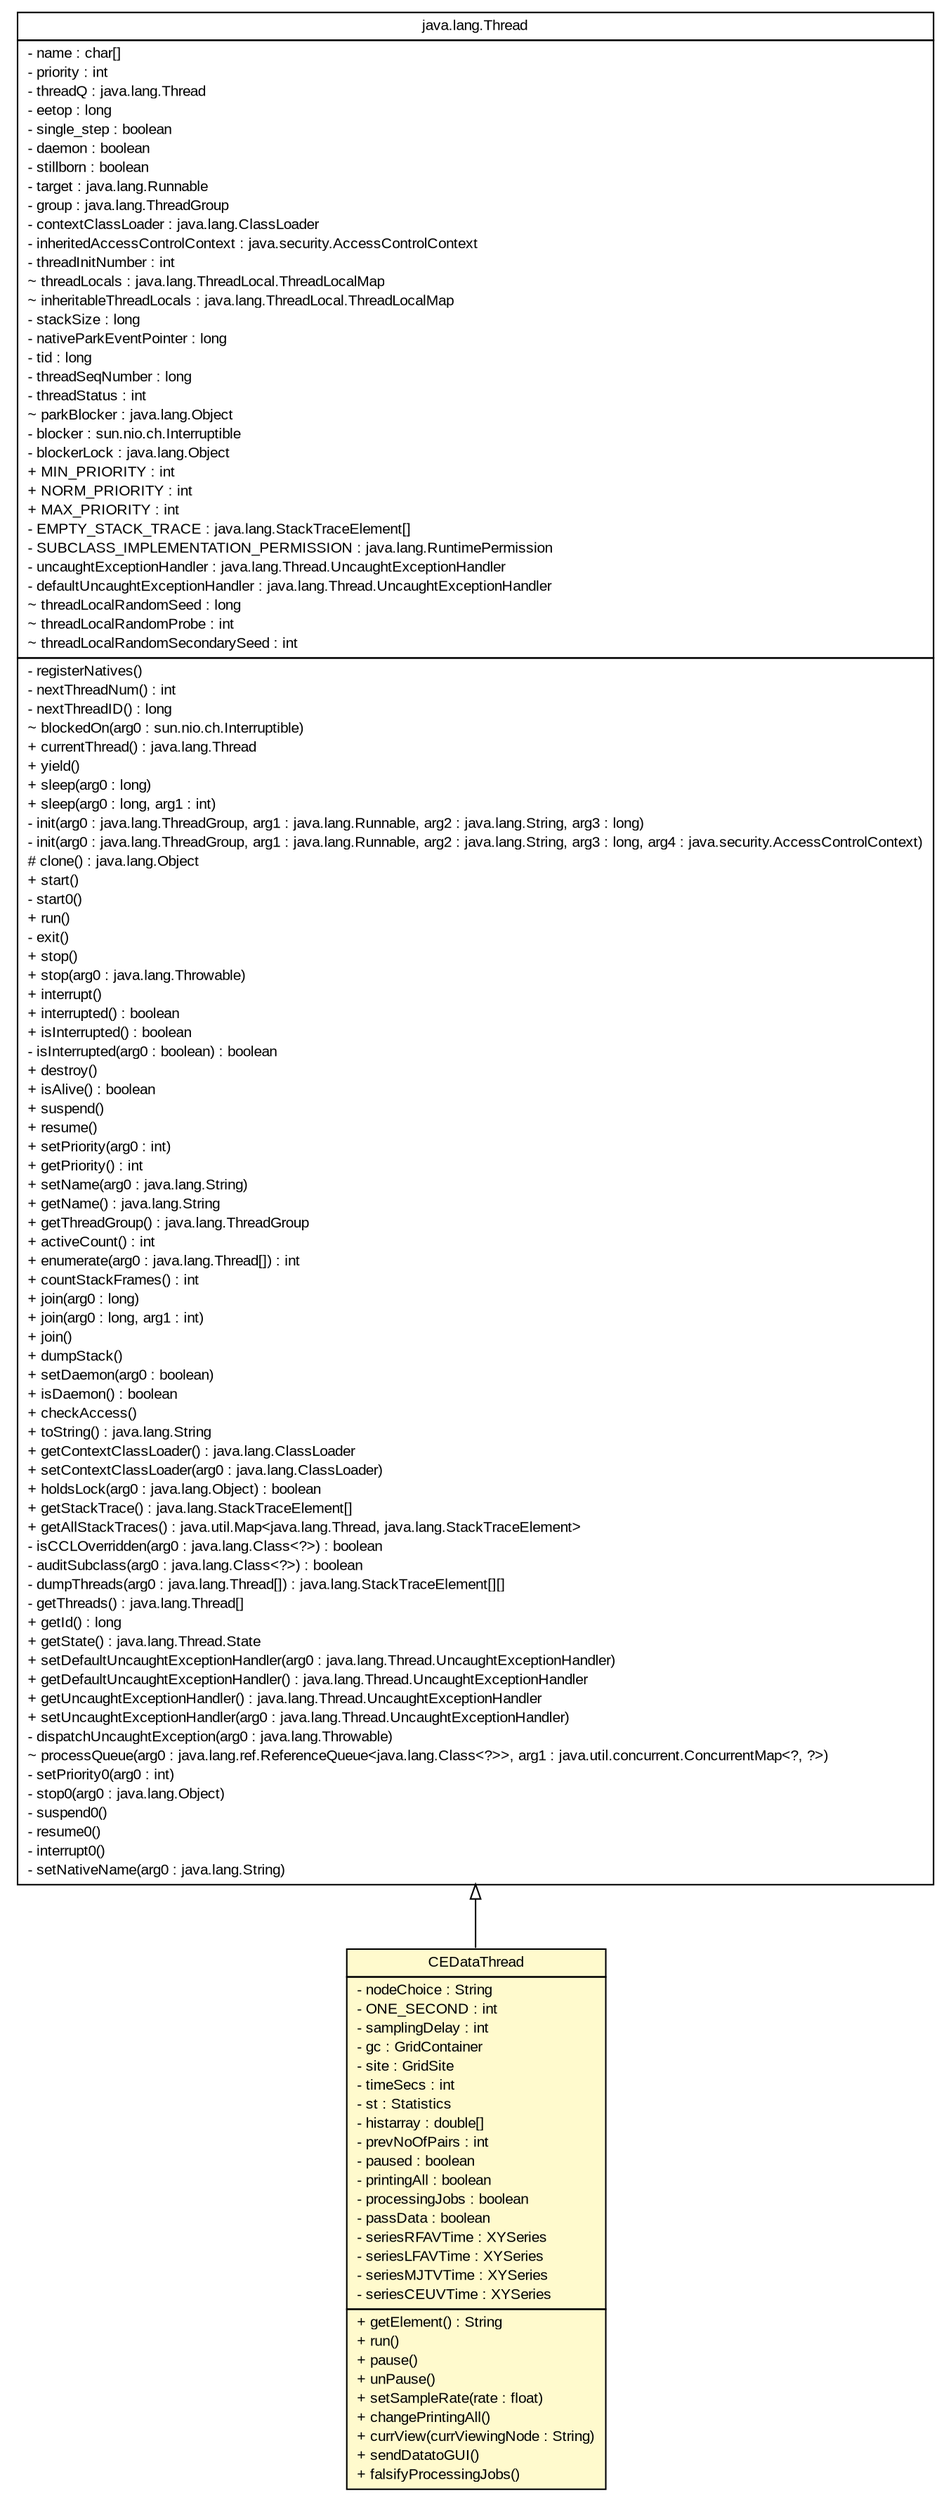 #!/usr/local/bin/dot
#
# Class diagram 
# Generated by UMLGraph version R5_7_2-3-gee82a7 (http://www.umlgraph.org/)
#

digraph G {
	edge [fontname="arial",fontsize=10,labelfontname="arial",labelfontsize=10];
	node [fontname="arial",fontsize=10,shape=plaintext];
	nodesep=0.25;
	ranksep=0.5;
	// org.edg.data.replication.optorsim.CEDataThread
	c3058 [label=<<table title="org.edg.data.replication.optorsim.CEDataThread" border="0" cellborder="1" cellspacing="0" cellpadding="2" port="p" bgcolor="lemonChiffon" href="./CEDataThread.html">
		<tr><td><table border="0" cellspacing="0" cellpadding="1">
<tr><td align="center" balign="center"> CEDataThread </td></tr>
		</table></td></tr>
		<tr><td><table border="0" cellspacing="0" cellpadding="1">
<tr><td align="left" balign="left"> - nodeChoice : String </td></tr>
<tr><td align="left" balign="left"> - ONE_SECOND : int </td></tr>
<tr><td align="left" balign="left"> - samplingDelay : int </td></tr>
<tr><td align="left" balign="left"> - gc : GridContainer </td></tr>
<tr><td align="left" balign="left"> - site : GridSite </td></tr>
<tr><td align="left" balign="left"> - timeSecs : int </td></tr>
<tr><td align="left" balign="left"> - st : Statistics </td></tr>
<tr><td align="left" balign="left"> - histarray : double[] </td></tr>
<tr><td align="left" balign="left"> - prevNoOfPairs : int </td></tr>
<tr><td align="left" balign="left"> - paused : boolean </td></tr>
<tr><td align="left" balign="left"> - printingAll : boolean </td></tr>
<tr><td align="left" balign="left"> - processingJobs : boolean </td></tr>
<tr><td align="left" balign="left"> - passData : boolean </td></tr>
<tr><td align="left" balign="left"> - seriesRFAVTime : XYSeries </td></tr>
<tr><td align="left" balign="left"> - seriesLFAVTime : XYSeries </td></tr>
<tr><td align="left" balign="left"> - seriesMJTVTime : XYSeries </td></tr>
<tr><td align="left" balign="left"> - seriesCEUVTime : XYSeries </td></tr>
		</table></td></tr>
		<tr><td><table border="0" cellspacing="0" cellpadding="1">
<tr><td align="left" balign="left"> + getElement() : String </td></tr>
<tr><td align="left" balign="left"> + run() </td></tr>
<tr><td align="left" balign="left"> + pause() </td></tr>
<tr><td align="left" balign="left"> + unPause() </td></tr>
<tr><td align="left" balign="left"> + setSampleRate(rate : float) </td></tr>
<tr><td align="left" balign="left"> + changePrintingAll() </td></tr>
<tr><td align="left" balign="left"> + currView(currViewingNode : String) </td></tr>
<tr><td align="left" balign="left"> + sendDatatoGUI() </td></tr>
<tr><td align="left" balign="left"> + falsifyProcessingJobs() </td></tr>
		</table></td></tr>
		</table>>, URL="./CEDataThread.html", fontname="arial", fontcolor="black", fontsize=10.0];
	//org.edg.data.replication.optorsim.CEDataThread extends java.lang.Thread
	c3132:p -> c3058:p [dir=back,arrowtail=empty];
	// java.lang.Thread
	c3132 [label=<<table title="java.lang.Thread" border="0" cellborder="1" cellspacing="0" cellpadding="2" port="p" href="http://java.sun.com/j2se/1.4.2/docs/api/java/lang/Thread.html">
		<tr><td><table border="0" cellspacing="0" cellpadding="1">
<tr><td align="center" balign="center"> java.lang.Thread </td></tr>
		</table></td></tr>
		<tr><td><table border="0" cellspacing="0" cellpadding="1">
<tr><td align="left" balign="left"> - name : char[] </td></tr>
<tr><td align="left" balign="left"> - priority : int </td></tr>
<tr><td align="left" balign="left"> - threadQ : java.lang.Thread </td></tr>
<tr><td align="left" balign="left"> - eetop : long </td></tr>
<tr><td align="left" balign="left"> - single_step : boolean </td></tr>
<tr><td align="left" balign="left"> - daemon : boolean </td></tr>
<tr><td align="left" balign="left"> - stillborn : boolean </td></tr>
<tr><td align="left" balign="left"> - target : java.lang.Runnable </td></tr>
<tr><td align="left" balign="left"> - group : java.lang.ThreadGroup </td></tr>
<tr><td align="left" balign="left"> - contextClassLoader : java.lang.ClassLoader </td></tr>
<tr><td align="left" balign="left"> - inheritedAccessControlContext : java.security.AccessControlContext </td></tr>
<tr><td align="left" balign="left"> - threadInitNumber : int </td></tr>
<tr><td align="left" balign="left"> ~ threadLocals : java.lang.ThreadLocal.ThreadLocalMap </td></tr>
<tr><td align="left" balign="left"> ~ inheritableThreadLocals : java.lang.ThreadLocal.ThreadLocalMap </td></tr>
<tr><td align="left" balign="left"> - stackSize : long </td></tr>
<tr><td align="left" balign="left"> - nativeParkEventPointer : long </td></tr>
<tr><td align="left" balign="left"> - tid : long </td></tr>
<tr><td align="left" balign="left"> - threadSeqNumber : long </td></tr>
<tr><td align="left" balign="left"> - threadStatus : int </td></tr>
<tr><td align="left" balign="left"> ~ parkBlocker : java.lang.Object </td></tr>
<tr><td align="left" balign="left"> - blocker : sun.nio.ch.Interruptible </td></tr>
<tr><td align="left" balign="left"> - blockerLock : java.lang.Object </td></tr>
<tr><td align="left" balign="left"> + MIN_PRIORITY : int </td></tr>
<tr><td align="left" balign="left"> + NORM_PRIORITY : int </td></tr>
<tr><td align="left" balign="left"> + MAX_PRIORITY : int </td></tr>
<tr><td align="left" balign="left"> - EMPTY_STACK_TRACE : java.lang.StackTraceElement[] </td></tr>
<tr><td align="left" balign="left"> - SUBCLASS_IMPLEMENTATION_PERMISSION : java.lang.RuntimePermission </td></tr>
<tr><td align="left" balign="left"> - uncaughtExceptionHandler : java.lang.Thread.UncaughtExceptionHandler </td></tr>
<tr><td align="left" balign="left"> - defaultUncaughtExceptionHandler : java.lang.Thread.UncaughtExceptionHandler </td></tr>
<tr><td align="left" balign="left"> ~ threadLocalRandomSeed : long </td></tr>
<tr><td align="left" balign="left"> ~ threadLocalRandomProbe : int </td></tr>
<tr><td align="left" balign="left"> ~ threadLocalRandomSecondarySeed : int </td></tr>
		</table></td></tr>
		<tr><td><table border="0" cellspacing="0" cellpadding="1">
<tr><td align="left" balign="left"> - registerNatives() </td></tr>
<tr><td align="left" balign="left"> - nextThreadNum() : int </td></tr>
<tr><td align="left" balign="left"> - nextThreadID() : long </td></tr>
<tr><td align="left" balign="left"> ~ blockedOn(arg0 : sun.nio.ch.Interruptible) </td></tr>
<tr><td align="left" balign="left"> + currentThread() : java.lang.Thread </td></tr>
<tr><td align="left" balign="left"> + yield() </td></tr>
<tr><td align="left" balign="left"> + sleep(arg0 : long) </td></tr>
<tr><td align="left" balign="left"> + sleep(arg0 : long, arg1 : int) </td></tr>
<tr><td align="left" balign="left"> - init(arg0 : java.lang.ThreadGroup, arg1 : java.lang.Runnable, arg2 : java.lang.String, arg3 : long) </td></tr>
<tr><td align="left" balign="left"> - init(arg0 : java.lang.ThreadGroup, arg1 : java.lang.Runnable, arg2 : java.lang.String, arg3 : long, arg4 : java.security.AccessControlContext) </td></tr>
<tr><td align="left" balign="left"> # clone() : java.lang.Object </td></tr>
<tr><td align="left" balign="left"> + start() </td></tr>
<tr><td align="left" balign="left"> - start0() </td></tr>
<tr><td align="left" balign="left"> + run() </td></tr>
<tr><td align="left" balign="left"> - exit() </td></tr>
<tr><td align="left" balign="left"> + stop() </td></tr>
<tr><td align="left" balign="left"> + stop(arg0 : java.lang.Throwable) </td></tr>
<tr><td align="left" balign="left"> + interrupt() </td></tr>
<tr><td align="left" balign="left"> + interrupted() : boolean </td></tr>
<tr><td align="left" balign="left"> + isInterrupted() : boolean </td></tr>
<tr><td align="left" balign="left"> - isInterrupted(arg0 : boolean) : boolean </td></tr>
<tr><td align="left" balign="left"> + destroy() </td></tr>
<tr><td align="left" balign="left"> + isAlive() : boolean </td></tr>
<tr><td align="left" balign="left"> + suspend() </td></tr>
<tr><td align="left" balign="left"> + resume() </td></tr>
<tr><td align="left" balign="left"> + setPriority(arg0 : int) </td></tr>
<tr><td align="left" balign="left"> + getPriority() : int </td></tr>
<tr><td align="left" balign="left"> + setName(arg0 : java.lang.String) </td></tr>
<tr><td align="left" balign="left"> + getName() : java.lang.String </td></tr>
<tr><td align="left" balign="left"> + getThreadGroup() : java.lang.ThreadGroup </td></tr>
<tr><td align="left" balign="left"> + activeCount() : int </td></tr>
<tr><td align="left" balign="left"> + enumerate(arg0 : java.lang.Thread[]) : int </td></tr>
<tr><td align="left" balign="left"> + countStackFrames() : int </td></tr>
<tr><td align="left" balign="left"> + join(arg0 : long) </td></tr>
<tr><td align="left" balign="left"> + join(arg0 : long, arg1 : int) </td></tr>
<tr><td align="left" balign="left"> + join() </td></tr>
<tr><td align="left" balign="left"> + dumpStack() </td></tr>
<tr><td align="left" balign="left"> + setDaemon(arg0 : boolean) </td></tr>
<tr><td align="left" balign="left"> + isDaemon() : boolean </td></tr>
<tr><td align="left" balign="left"> + checkAccess() </td></tr>
<tr><td align="left" balign="left"> + toString() : java.lang.String </td></tr>
<tr><td align="left" balign="left"> + getContextClassLoader() : java.lang.ClassLoader </td></tr>
<tr><td align="left" balign="left"> + setContextClassLoader(arg0 : java.lang.ClassLoader) </td></tr>
<tr><td align="left" balign="left"> + holdsLock(arg0 : java.lang.Object) : boolean </td></tr>
<tr><td align="left" balign="left"> + getStackTrace() : java.lang.StackTraceElement[] </td></tr>
<tr><td align="left" balign="left"> + getAllStackTraces() : java.util.Map&lt;java.lang.Thread, java.lang.StackTraceElement&gt; </td></tr>
<tr><td align="left" balign="left"> - isCCLOverridden(arg0 : java.lang.Class&lt;?&gt;) : boolean </td></tr>
<tr><td align="left" balign="left"> - auditSubclass(arg0 : java.lang.Class&lt;?&gt;) : boolean </td></tr>
<tr><td align="left" balign="left"> - dumpThreads(arg0 : java.lang.Thread[]) : java.lang.StackTraceElement[][] </td></tr>
<tr><td align="left" balign="left"> - getThreads() : java.lang.Thread[] </td></tr>
<tr><td align="left" balign="left"> + getId() : long </td></tr>
<tr><td align="left" balign="left"> + getState() : java.lang.Thread.State </td></tr>
<tr><td align="left" balign="left"> + setDefaultUncaughtExceptionHandler(arg0 : java.lang.Thread.UncaughtExceptionHandler) </td></tr>
<tr><td align="left" balign="left"> + getDefaultUncaughtExceptionHandler() : java.lang.Thread.UncaughtExceptionHandler </td></tr>
<tr><td align="left" balign="left"> + getUncaughtExceptionHandler() : java.lang.Thread.UncaughtExceptionHandler </td></tr>
<tr><td align="left" balign="left"> + setUncaughtExceptionHandler(arg0 : java.lang.Thread.UncaughtExceptionHandler) </td></tr>
<tr><td align="left" balign="left"> - dispatchUncaughtException(arg0 : java.lang.Throwable) </td></tr>
<tr><td align="left" balign="left"> ~ processQueue(arg0 : java.lang.ref.ReferenceQueue&lt;java.lang.Class&lt;?&gt;&gt;, arg1 : java.util.concurrent.ConcurrentMap&lt;?, ?&gt;) </td></tr>
<tr><td align="left" balign="left"> - setPriority0(arg0 : int) </td></tr>
<tr><td align="left" balign="left"> - stop0(arg0 : java.lang.Object) </td></tr>
<tr><td align="left" balign="left"> - suspend0() </td></tr>
<tr><td align="left" balign="left"> - resume0() </td></tr>
<tr><td align="left" balign="left"> - interrupt0() </td></tr>
<tr><td align="left" balign="left"> - setNativeName(arg0 : java.lang.String) </td></tr>
		</table></td></tr>
		</table>>, URL="http://java.sun.com/j2se/1.4.2/docs/api/java/lang/Thread.html", fontname="arial", fontcolor="black", fontsize=10.0];
}

